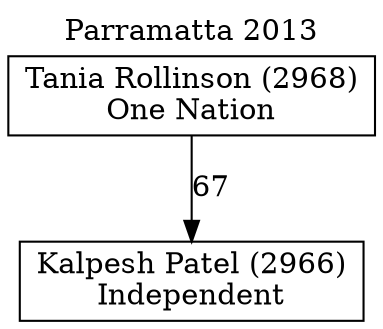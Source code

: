 // House preference flow
digraph "Kalpesh Patel (2966)_Parramatta_2013" {
	graph [label="Parramatta 2013" labelloc=t mclimit=10]
	node [shape=box]
	"Kalpesh Patel (2966)" [label="Kalpesh Patel (2966)
Independent"]
	"Tania Rollinson (2968)" [label="Tania Rollinson (2968)
One Nation"]
	"Tania Rollinson (2968)" -> "Kalpesh Patel (2966)" [label=67]
}
